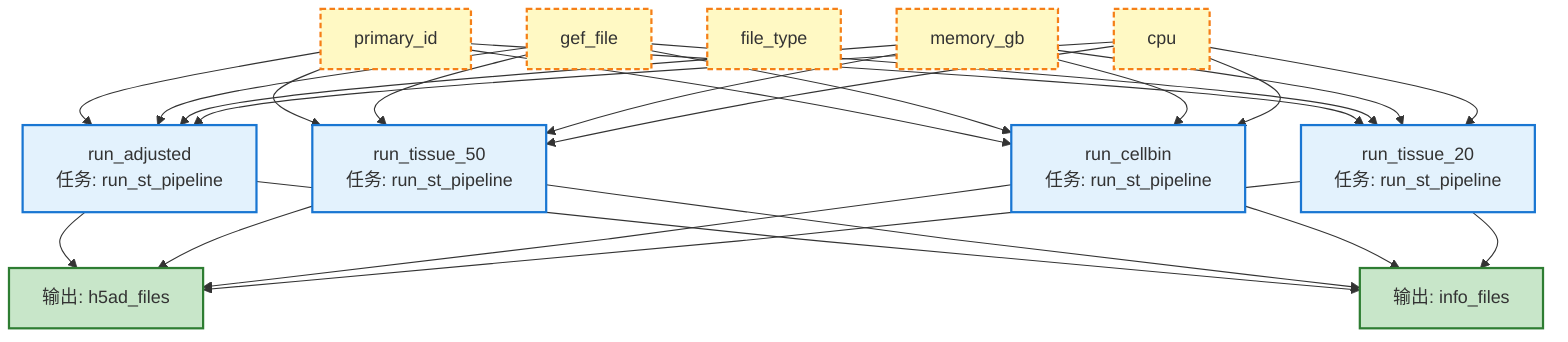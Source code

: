 graph TD
    %% 节点样式定义
    classDef inputNode fill:#fff9c4,stroke:#f57f17,stroke-width:2px,stroke-dasharray: 5 3
    classDef outputNode fill:#c8e6c9,stroke:#2e7d32,stroke-width:2px
    classDef callNode fill:#e3f2fd,stroke:#1976d2,stroke-width:2px
    classDef intVar fill:#e8f5e8,stroke:#388e3c,stroke-width:1px
    classDef floatVar fill:#e8f5e8,stroke:#388e3c,stroke-width:1px
    classDef stringVar fill:#e1f5fe,stroke:#0277bd,stroke-width:1px
    classDef boolVar fill:#fff3e0,stroke:#ef6c00,stroke-width:1px
    classDef arrayVar fill:#f3e5f5,stroke:#7b1fa2,stroke-width:1px
    classDef fileVar fill:#fce4ec,stroke:#c2185b,stroke-width:1px
    classDef defaultVar fill:#f5f5f5,stroke:#616161,stroke-width:1px

    input_primary_id[primary_id]
    class input_primary_id inputNode
    input_gef_file[gef_file]
    class input_gef_file inputNode
    input_file_type[file_type]
    class input_file_type inputNode
    input_memory_gb[memory_gb]
    class input_memory_gb inputNode
    input_cpu[cpu]
    class input_cpu inputNode
    task_run_cellbin[run_cellbin<br/>任务: run_st_pipeline]
    class task_run_cellbin callNode
    task_run_adjusted[run_adjusted<br/>任务: run_st_pipeline]
    class task_run_adjusted callNode
    task_run_tissue_20[run_tissue_20<br/>任务: run_st_pipeline]
    class task_run_tissue_20 callNode
    task_run_tissue_50[run_tissue_50<br/>任务: run_st_pipeline]
    class task_run_tissue_50 callNode
    output_h5ad_files[输出: h5ad_files]
    class output_h5ad_files outputNode
    output_info_files[输出: info_files]
    class output_info_files outputNode

    input_primary_id --> task_run_cellbin
    input_gef_file --> task_run_cellbin
    input_memory_gb --> task_run_cellbin
    input_cpu --> task_run_cellbin
    input_primary_id --> task_run_adjusted
    input_gef_file --> task_run_adjusted
    input_memory_gb --> task_run_adjusted
    input_cpu --> task_run_adjusted
    input_primary_id --> task_run_tissue_20
    input_gef_file --> task_run_tissue_20
    input_memory_gb --> task_run_tissue_20
    input_cpu --> task_run_tissue_20
    input_primary_id --> task_run_tissue_50
    input_gef_file --> task_run_tissue_50
    input_memory_gb --> task_run_tissue_50
    input_cpu --> task_run_tissue_50
    task_run_adjusted --> output_h5ad_files
    task_run_tissue_50 --> output_h5ad_files
    task_run_cellbin --> output_h5ad_files
    task_run_tissue_20 --> output_h5ad_files
    task_run_adjusted --> output_info_files
    task_run_tissue_50 --> output_info_files
    task_run_cellbin --> output_info_files
    task_run_tissue_20 --> output_info_files